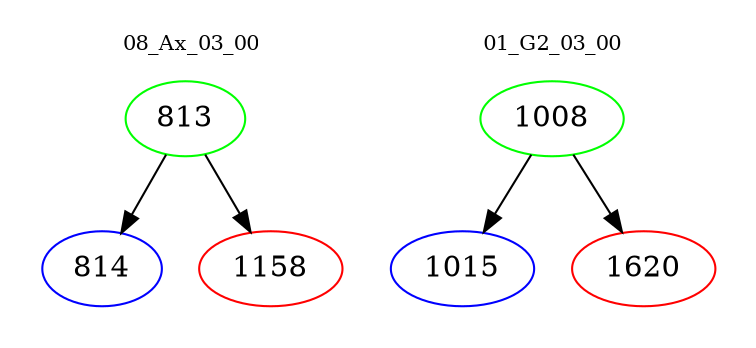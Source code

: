 digraph{
subgraph cluster_0 {
color = white
label = "08_Ax_03_00";
fontsize=10;
T0_813 [label="813", color="green"]
T0_813 -> T0_814 [color="black"]
T0_814 [label="814", color="blue"]
T0_813 -> T0_1158 [color="black"]
T0_1158 [label="1158", color="red"]
}
subgraph cluster_1 {
color = white
label = "01_G2_03_00";
fontsize=10;
T1_1008 [label="1008", color="green"]
T1_1008 -> T1_1015 [color="black"]
T1_1015 [label="1015", color="blue"]
T1_1008 -> T1_1620 [color="black"]
T1_1620 [label="1620", color="red"]
}
}
